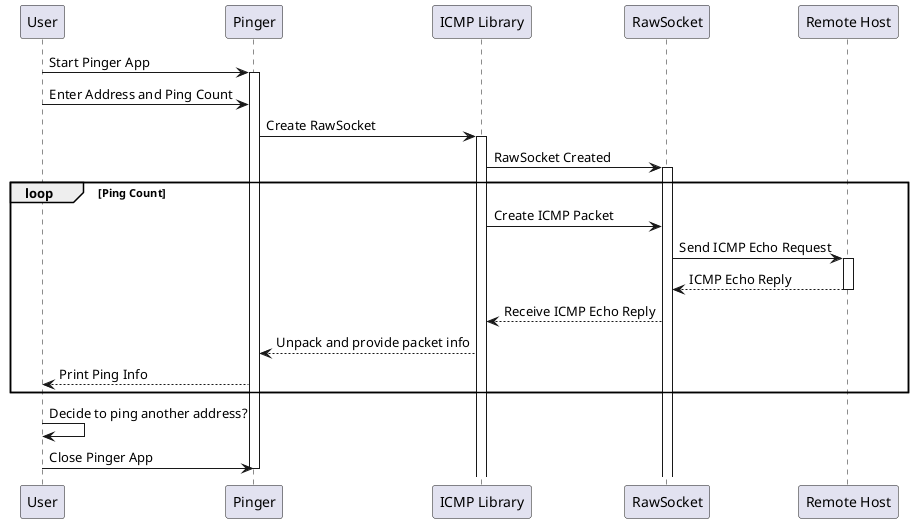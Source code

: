 @startuml
participant "User" as U
participant "Pinger" as P
participant "ICMP Library" as I
participant "RawSocket" as RS
participant "Remote Host" as R

U -> P: Start Pinger App
activate P
U -> P: Enter Address and Ping Count
P -> I: Create RawSocket
activate I
I -> RS: RawSocket Created
activate RS
loop Ping Count
    I -> RS: Create ICMP Packet
    RS -> R: Send ICMP Echo Request
    activate R
    R --> RS: ICMP Echo Reply
    deactivate R
    RS --> I: Receive ICMP Echo Reply
    I --> P: Unpack and provide packet info
    P --> U: Print Ping Info
end
U -> U: Decide to ping another address?
U -> P: Close Pinger App
deactivate P
@enduml

"www.plantuml.com/plantuml/png/RP9VJiCm38VVSmfhxxj07s2eJ28II56h7Y0qXaLqSKYyeTsU_AdQ5T6NIlq-_np7FKJMWI_dIVZqjgFrsZ7iXeXX1ph2iFskhFkSYTeIsRufUBNlGOTRuNBBE_tJq_Y5N63N_w5u9aPueJXp8GROFu1geESaGcqCJzuBFRAzwcIhnJawpj2OW362TgRuqDB5iL1PaWsq0NFLSf0rI0gPdQvlLZhhPh4I5XEHlu-6z2obStwv2ALpHkO95I4DWivKUXnF11r-Np1MP-rHIs1VCpUwdsw56bprfKCTiSCHxHN_BPD5KWqCpgVJbLloWQxM87XTHhRkWughYZiqe89rN2UM6Q8pOe3Add7CjKpWCzUE-8G1TDt2uxASTgA8zmky6q29GufClzyl"